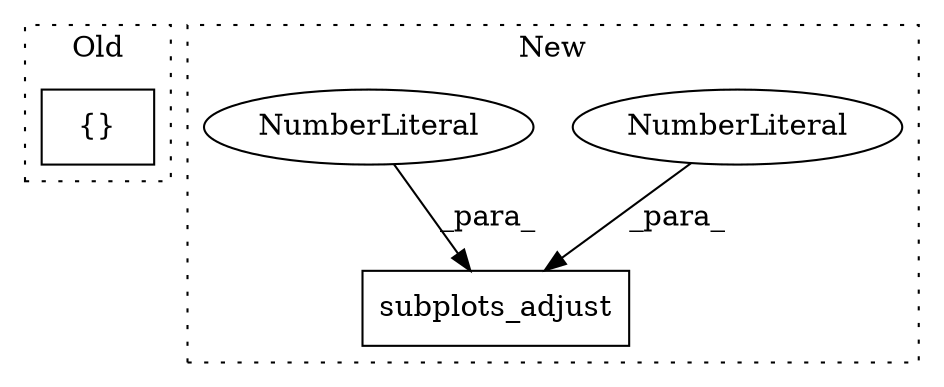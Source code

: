digraph G {
subgraph cluster0 {
1 [label="{}" a="4" s="723" l="2" shape="box"];
label = "Old";
style="dotted";
}
subgraph cluster1 {
2 [label="subplots_adjust" a="32" s="137,176" l="16,1" shape="box"];
3 [label="NumberLiteral" a="34" s="153" l="5" shape="ellipse"];
4 [label="NumberLiteral" a="34" s="165" l="5" shape="ellipse"];
label = "New";
style="dotted";
}
3 -> 2 [label="_para_"];
4 -> 2 [label="_para_"];
}
